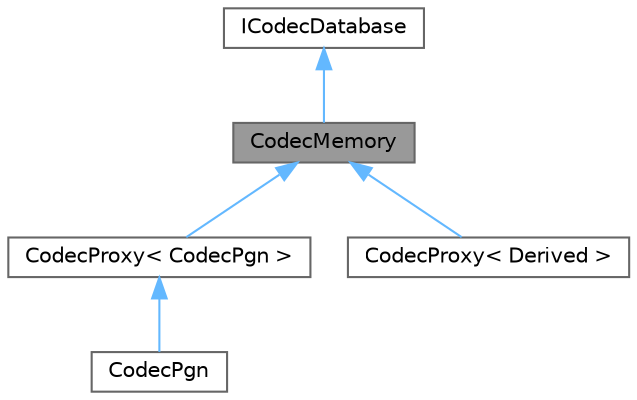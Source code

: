 digraph "CodecMemory"
{
 // LATEX_PDF_SIZE
  bgcolor="transparent";
  edge [fontname=Helvetica,fontsize=10,labelfontname=Helvetica,labelfontsize=10];
  node [fontname=Helvetica,fontsize=10,shape=box,height=0.2,width=0.4];
  Node1 [id="Node000001",label="CodecMemory",height=0.2,width=0.4,color="gray40", fillcolor="grey60", style="filled", fontcolor="black",tooltip=" "];
  Node2 -> Node1 [id="edge1_Node000001_Node000002",dir="back",color="steelblue1",style="solid",tooltip=" "];
  Node2 [id="Node000002",label="ICodecDatabase",height=0.2,width=0.4,color="gray40", fillcolor="white", style="filled",URL="$class_i_codec_database.html",tooltip=" "];
  Node1 -> Node3 [id="edge2_Node000001_Node000003",dir="back",color="steelblue1",style="solid",tooltip=" "];
  Node3 [id="Node000003",label="CodecProxy\< CodecPgn \>",height=0.2,width=0.4,color="gray40", fillcolor="white", style="filled",URL="$class_codec_proxy.html",tooltip=" "];
  Node3 -> Node4 [id="edge3_Node000003_Node000004",dir="back",color="steelblue1",style="solid",tooltip=" "];
  Node4 [id="Node000004",label="CodecPgn",height=0.2,width=0.4,color="gray40", fillcolor="white", style="filled",URL="$class_codec_pgn.html",tooltip=" "];
  Node1 -> Node5 [id="edge4_Node000001_Node000005",dir="back",color="steelblue1",style="solid",tooltip=" "];
  Node5 [id="Node000005",label="CodecProxy\< Derived \>",height=0.2,width=0.4,color="gray40", fillcolor="white", style="filled",URL="$class_codec_proxy.html",tooltip=" "];
}
